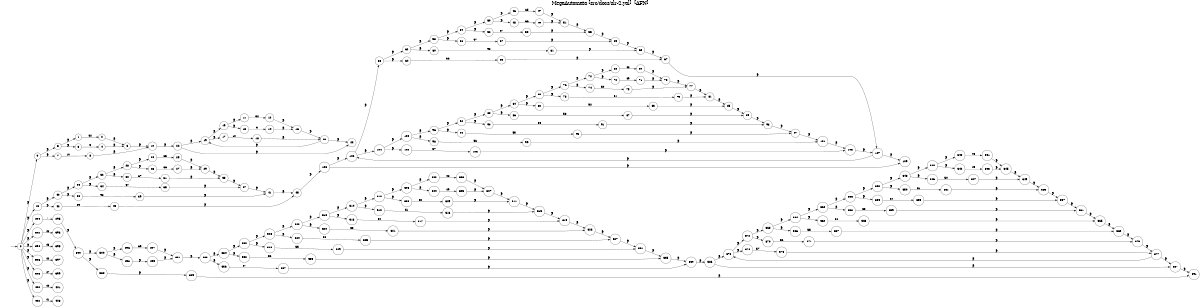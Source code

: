 digraph "Resultado Automata AFN" {
	label = "MegaAutomata [src/docs/slr-2.yal]  [AFN]"
	labelloc  =  t
	fontsize  = 25
	rankdir=LR size="8,5"
	node [shape=doublecircle]
	node [shape=circle]
	0
	node [shape=none]
	""
	""-> 0 [label=""]
	node [shape=circle]
	1 -> 2[label="32"]
	3 -> 4[label="9"]
	5 -> 1[label="€"]
	5 -> 3[label="€"]
	2 -> 6[label="€"]
	4 -> 6[label="€"]
	7 -> 8[label="10"]
	9 -> 5[label="€"]
	9 -> 7[label="€"]
	6 -> 10[label="€"]
	8 -> 10[label="€"]
	11 -> 12[label="32"]
	13 -> 14[label="9"]
	15 -> 11[label="€"]
	15 -> 13[label="€"]
	12 -> 16[label="€"]
	14 -> 16[label="€"]
	17 -> 18[label="10"]
	19 -> 15[label="€"]
	19 -> 17[label="€"]
	16 -> 20[label="€"]
	18 -> 20[label="€"]
	20 -> 19[label="€"]
	22 -> 23[label="€"]
	22 -> 19[label="€"]
	20 -> 23[label="€"]
	10 -> 22[label="€"]
	0 -> 9[label="€"]
	24 -> 25[label="65"]
	26 -> 27[label="66"]
	28 -> 24[label="€"]
	28 -> 26[label="€"]
	25 -> 29[label="€"]
	27 -> 29[label="€"]
	30 -> 31[label="67"]
	32 -> 28[label="€"]
	32 -> 30[label="€"]
	29 -> 33[label="€"]
	31 -> 33[label="€"]
	34 -> 35[label="97"]
	36 -> 32[label="€"]
	36 -> 34[label="€"]
	33 -> 37[label="€"]
	35 -> 37[label="€"]
	38 -> 39[label="98"]
	40 -> 36[label="€"]
	40 -> 38[label="€"]
	37 -> 41[label="€"]
	39 -> 41[label="€"]
	42 -> 43[label="99"]
	44 -> 40[label="€"]
	44 -> 42[label="€"]
	41 -> 45[label="€"]
	43 -> 45[label="€"]
	46 -> 47[label="65"]
	48 -> 49[label="66"]
	50 -> 46[label="€"]
	50 -> 48[label="€"]
	47 -> 51[label="€"]
	49 -> 51[label="€"]
	52 -> 53[label="67"]
	54 -> 50[label="€"]
	54 -> 52[label="€"]
	51 -> 55[label="€"]
	53 -> 55[label="€"]
	56 -> 57[label="97"]
	58 -> 54[label="€"]
	58 -> 56[label="€"]
	55 -> 59[label="€"]
	57 -> 59[label="€"]
	60 -> 61[label="98"]
	62 -> 58[label="€"]
	62 -> 60[label="€"]
	59 -> 63[label="€"]
	61 -> 63[label="€"]
	64 -> 65[label="99"]
	66 -> 62[label="€"]
	66 -> 64[label="€"]
	63 -> 67[label="€"]
	65 -> 67[label="€"]
	68 -> 69[label="48"]
	70 -> 71[label="49"]
	72 -> 68[label="€"]
	72 -> 70[label="€"]
	69 -> 73[label="€"]
	71 -> 73[label="€"]
	74 -> 75[label="50"]
	76 -> 72[label="€"]
	76 -> 74[label="€"]
	73 -> 77[label="€"]
	75 -> 77[label="€"]
	78 -> 79[label="51"]
	80 -> 76[label="€"]
	80 -> 78[label="€"]
	77 -> 81[label="€"]
	79 -> 81[label="€"]
	82 -> 83[label="52"]
	84 -> 80[label="€"]
	84 -> 82[label="€"]
	81 -> 85[label="€"]
	83 -> 85[label="€"]
	86 -> 87[label="53"]
	88 -> 84[label="€"]
	88 -> 86[label="€"]
	85 -> 89[label="€"]
	87 -> 89[label="€"]
	90 -> 91[label="54"]
	92 -> 88[label="€"]
	92 -> 90[label="€"]
	89 -> 93[label="€"]
	91 -> 93[label="€"]
	94 -> 95[label="55"]
	96 -> 92[label="€"]
	96 -> 94[label="€"]
	93 -> 97[label="€"]
	95 -> 97[label="€"]
	98 -> 99[label="56"]
	100 -> 96[label="€"]
	100 -> 98[label="€"]
	97 -> 101[label="€"]
	99 -> 101[label="€"]
	102 -> 103[label="57"]
	104 -> 100[label="€"]
	104 -> 102[label="€"]
	101 -> 105[label="€"]
	103 -> 105[label="€"]
	106 -> 66[label="€"]
	106 -> 104[label="€"]
	67 -> 107[label="€"]
	105 -> 107[label="€"]
	107 -> 106[label="€"]
	108 -> 109[label="€"]
	108 -> 106[label="€"]
	107 -> 109[label="€"]
	45 -> 108[label="€"]
	0 -> 44[label="€"]
	294 -> 295[label="."]
	296 -> 297[label="69"]
	298 -> 299[label="€"]
	300 -> 296[label="€"]
	300 -> 298[label="€"]
	297 -> 301[label="€"]
	299 -> 301[label="€"]
	302 -> 303[label="48"]
	304 -> 305[label="49"]
	306 -> 302[label="€"]
	306 -> 304[label="€"]
	303 -> 307[label="€"]
	305 -> 307[label="€"]
	308 -> 309[label="50"]
	310 -> 306[label="€"]
	310 -> 308[label="€"]
	307 -> 311[label="€"]
	309 -> 311[label="€"]
	312 -> 313[label="51"]
	314 -> 310[label="€"]
	314 -> 312[label="€"]
	311 -> 315[label="€"]
	313 -> 315[label="€"]
	316 -> 317[label="52"]
	318 -> 314[label="€"]
	318 -> 316[label="€"]
	315 -> 319[label="€"]
	317 -> 319[label="€"]
	320 -> 321[label="53"]
	322 -> 318[label="€"]
	322 -> 320[label="€"]
	319 -> 323[label="€"]
	321 -> 323[label="€"]
	324 -> 325[label="54"]
	326 -> 322[label="€"]
	326 -> 324[label="€"]
	323 -> 327[label="€"]
	325 -> 327[label="€"]
	328 -> 329[label="55"]
	330 -> 326[label="€"]
	330 -> 328[label="€"]
	327 -> 331[label="€"]
	329 -> 331[label="€"]
	332 -> 333[label="56"]
	334 -> 330[label="€"]
	334 -> 332[label="€"]
	331 -> 335[label="€"]
	333 -> 335[label="€"]
	336 -> 337[label="57"]
	338 -> 334[label="€"]
	338 -> 336[label="€"]
	335 -> 339[label="€"]
	337 -> 339[label="€"]
	340 -> 341[label="48"]
	342 -> 343[label="49"]
	344 -> 340[label="€"]
	344 -> 342[label="€"]
	341 -> 345[label="€"]
	343 -> 345[label="€"]
	346 -> 347[label="50"]
	348 -> 344[label="€"]
	348 -> 346[label="€"]
	345 -> 349[label="€"]
	347 -> 349[label="€"]
	350 -> 351[label="51"]
	352 -> 348[label="€"]
	352 -> 350[label="€"]
	349 -> 353[label="€"]
	351 -> 353[label="€"]
	354 -> 355[label="52"]
	356 -> 352[label="€"]
	356 -> 354[label="€"]
	353 -> 357[label="€"]
	355 -> 357[label="€"]
	358 -> 359[label="53"]
	360 -> 356[label="€"]
	360 -> 358[label="€"]
	357 -> 361[label="€"]
	359 -> 361[label="€"]
	362 -> 363[label="54"]
	364 -> 360[label="€"]
	364 -> 362[label="€"]
	361 -> 365[label="€"]
	363 -> 365[label="€"]
	366 -> 367[label="55"]
	368 -> 364[label="€"]
	368 -> 366[label="€"]
	365 -> 369[label="€"]
	367 -> 369[label="€"]
	370 -> 371[label="56"]
	372 -> 368[label="€"]
	372 -> 370[label="€"]
	369 -> 373[label="€"]
	371 -> 373[label="€"]
	374 -> 375[label="57"]
	376 -> 372[label="€"]
	376 -> 374[label="€"]
	373 -> 377[label="€"]
	375 -> 377[label="€"]
	377 -> 376[label="€"]
	386 -> 387[label="€"]
	386 -> 376[label="€"]
	377 -> 387[label="€"]
	339 -> 386[label="€"]
	301 -> 338[label="€"]
	388 -> 389[label="€"]
	390 -> 300[label="€"]
	390 -> 388[label="€"]
	387 -> 391[label="€"]
	389 -> 391[label="€"]
	295 -> 390[label="€"]
	0 -> 294[label="€"]
	392 -> 393[label="43"]
	0 -> 392[label="€"]
	394 -> 395[label="45"]
	0 -> 394[label="€"]
	396 -> 397[label="42"]
	0 -> 396[label="€"]
	398 -> 399[label="47"]
	0 -> 398[label="€"]
	400 -> 401[label="40"]
	0 -> 400[label="€"]
	402 -> 403[label="41"]
	0 -> 402[label="€"]
}